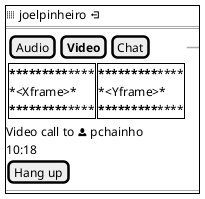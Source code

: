 @startsalt
{+
  <&grid-four-up> joelpinheiro <&account-logout>
  ==
  {
  {[Audio] | [<b>Video] | [Chat]} 
  ~~
  {{+*************************************************
   *<Xframe>*
    *************************************************}  |  
    {+*************************************************
*<Yframe>*
    *************************************************}}
  }
  Video call to <&person> pchainho
    10:18
  [Hang up]
  --
}
@endsalt
